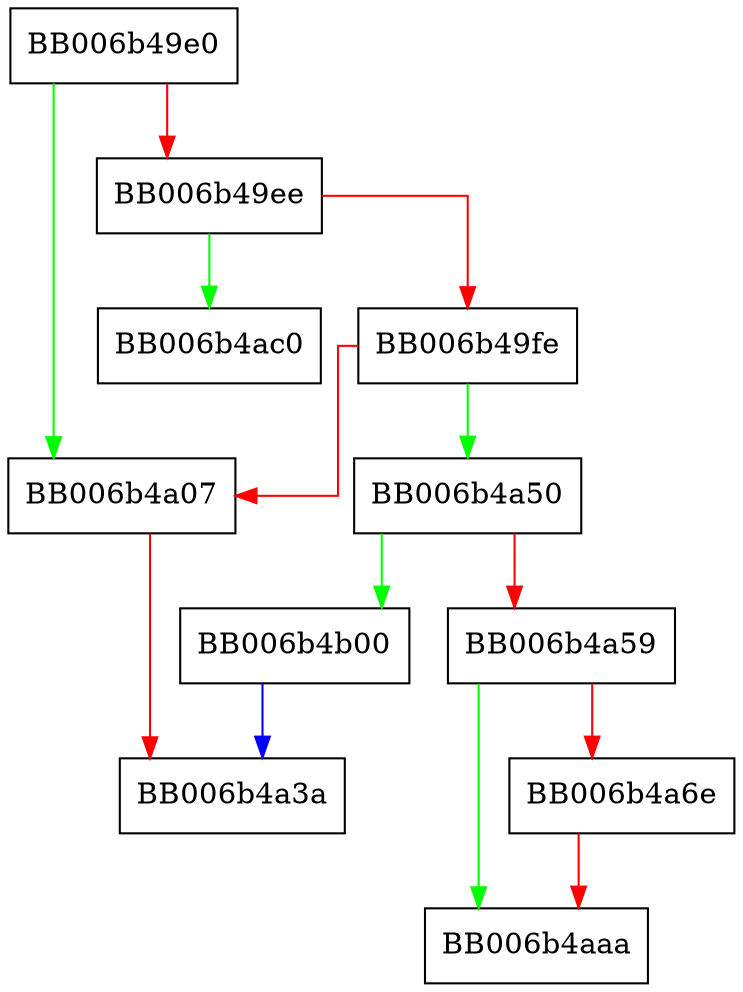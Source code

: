 digraph ec_to_type_specific_no_pub_pem_encode {
  node [shape="box"];
  graph [splines=ortho];
  BB006b49e0 -> BB006b4a07 [color="green"];
  BB006b49e0 -> BB006b49ee [color="red"];
  BB006b49ee -> BB006b4ac0 [color="green"];
  BB006b49ee -> BB006b49fe [color="red"];
  BB006b49fe -> BB006b4a50 [color="green"];
  BB006b49fe -> BB006b4a07 [color="red"];
  BB006b4a07 -> BB006b4a3a [color="red"];
  BB006b4a50 -> BB006b4b00 [color="green"];
  BB006b4a50 -> BB006b4a59 [color="red"];
  BB006b4a59 -> BB006b4aaa [color="green"];
  BB006b4a59 -> BB006b4a6e [color="red"];
  BB006b4a6e -> BB006b4aaa [color="red"];
  BB006b4b00 -> BB006b4a3a [color="blue"];
}